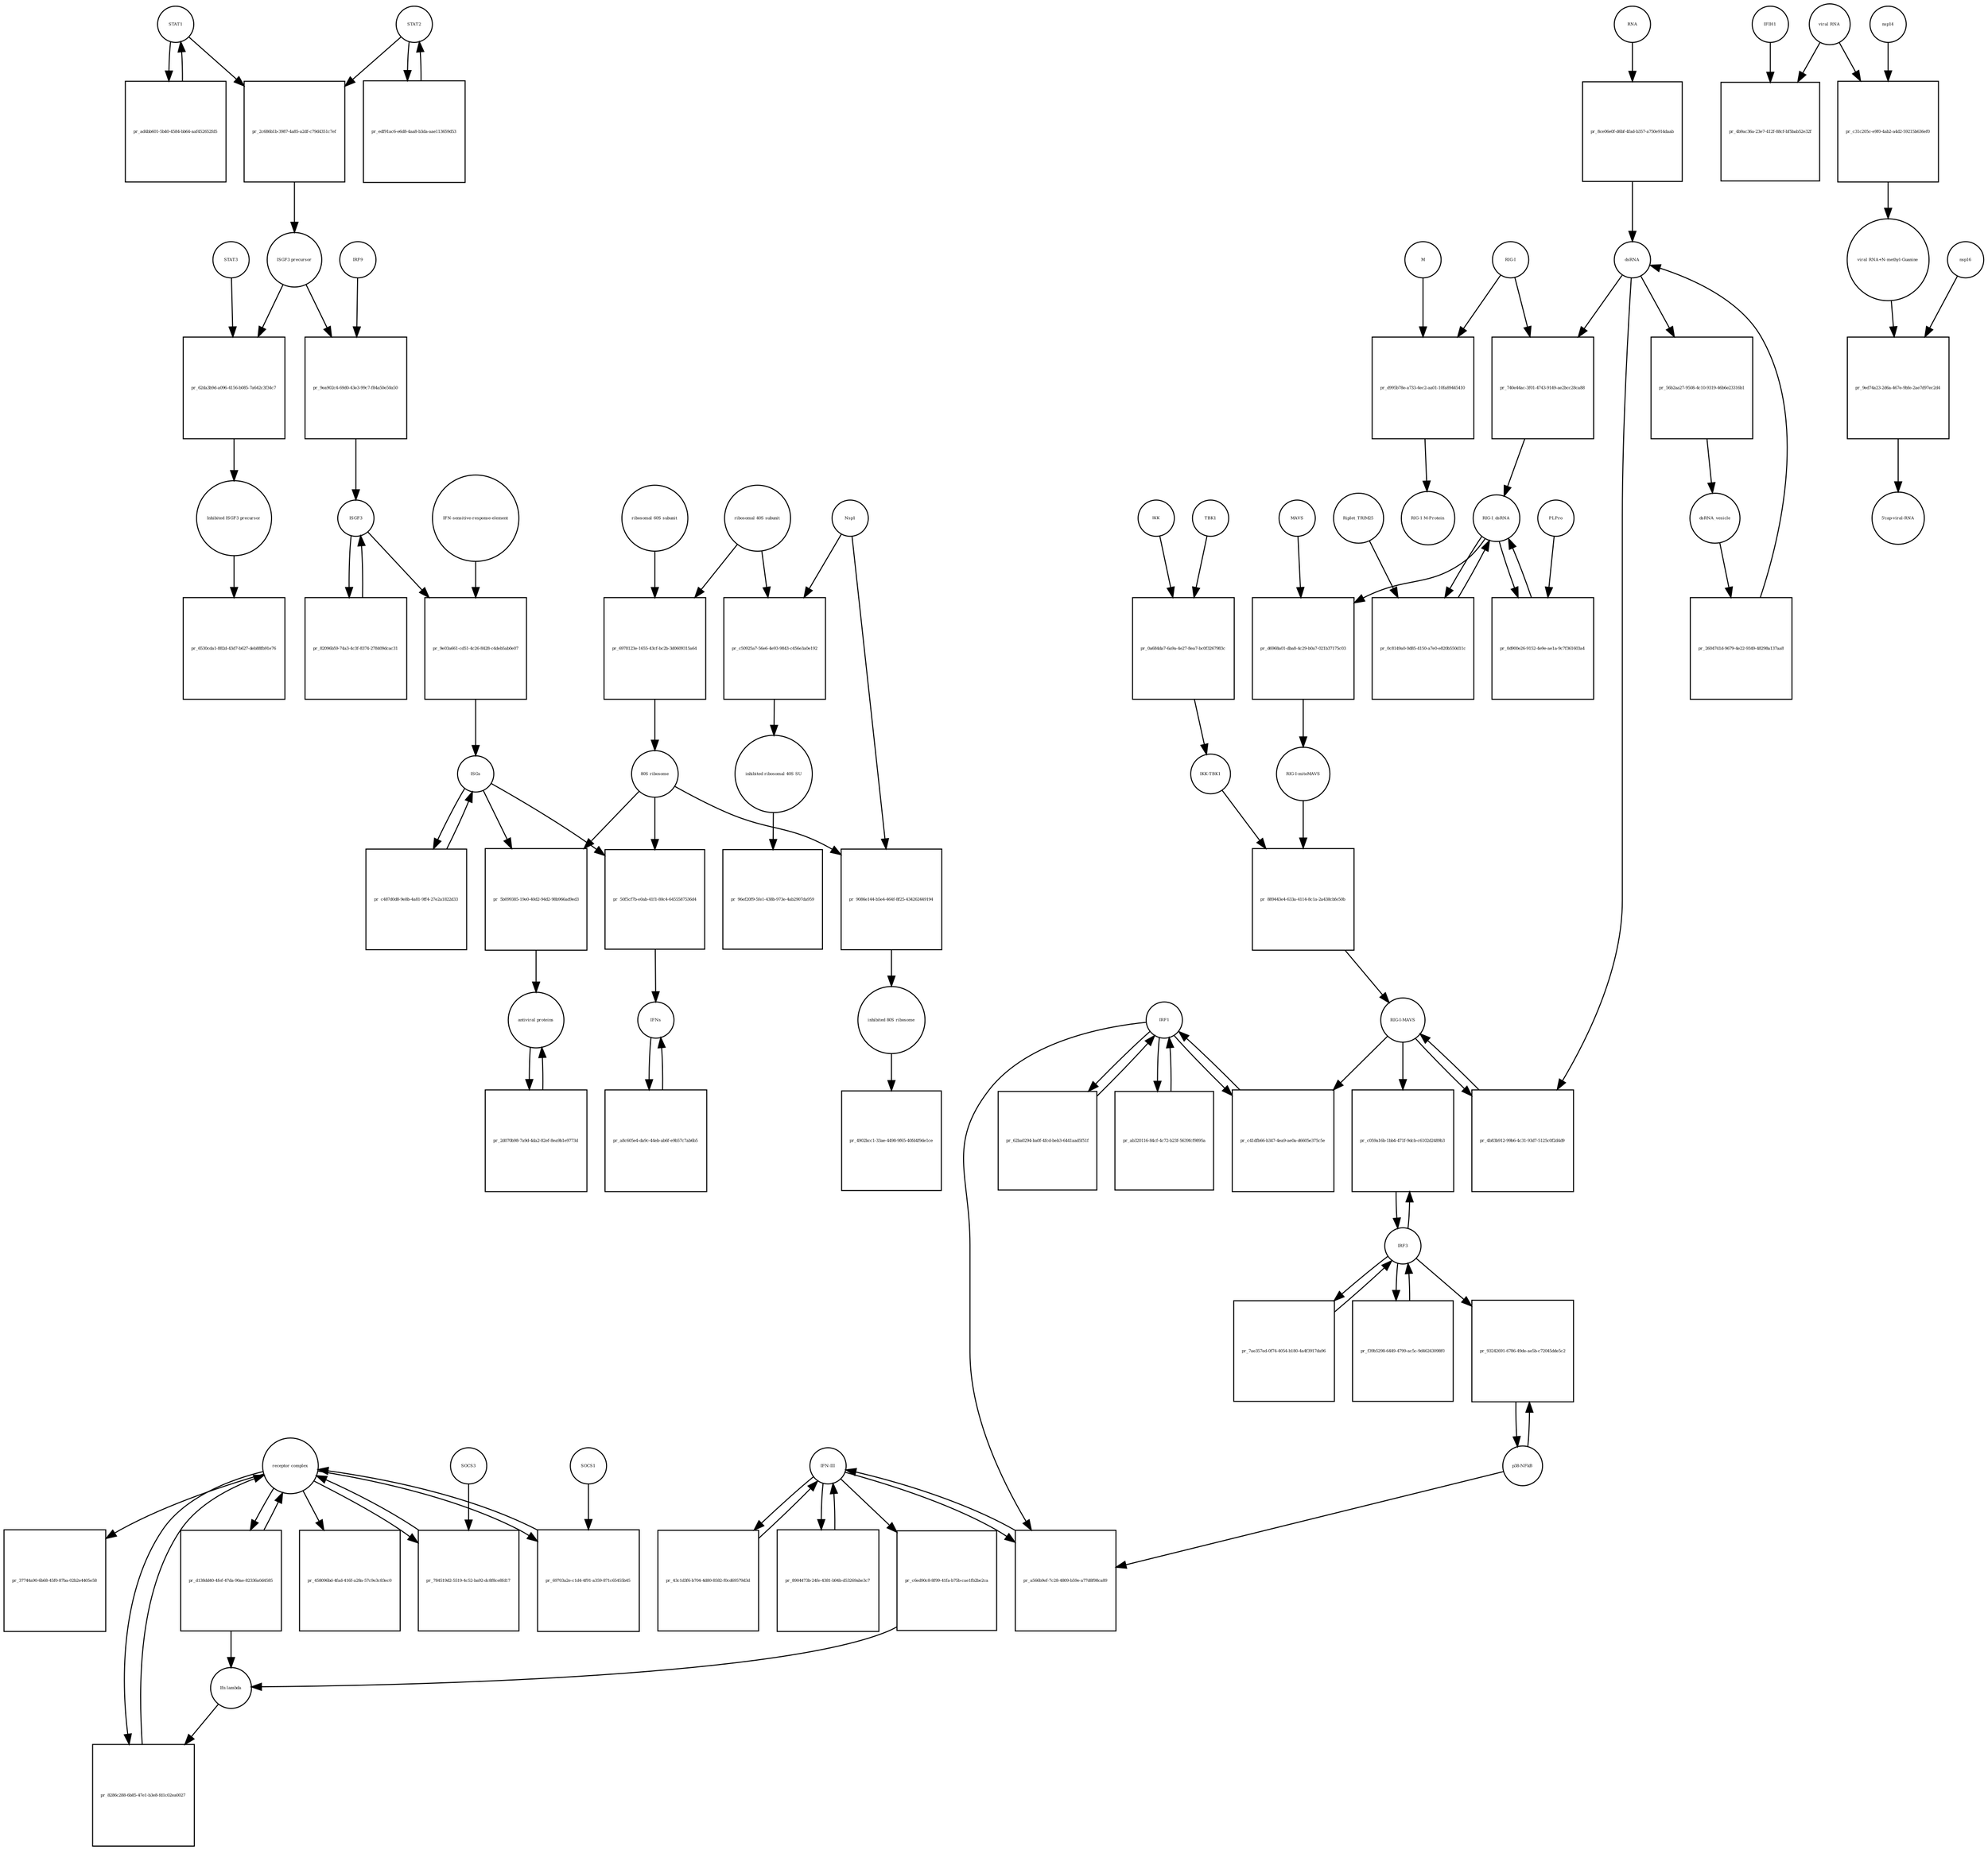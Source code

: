 strict digraph  {
STAT1 [annotation="", bipartite=0, cls=macromolecule, fontsize=4, label=STAT1, shape=circle];
"pr_2c686b1b-3987-4a85-a2df-c79d4351c7ef" [annotation="", bipartite=1, cls=process, fontsize=4, label="pr_2c686b1b-3987-4a85-a2df-c79d4351c7ef", shape=square];
STAT2 [annotation="", bipartite=0, cls=macromolecule, fontsize=4, label=STAT2, shape=circle];
"ISGF3 precursor" [annotation="", bipartite=0, cls=complex, fontsize=4, label="ISGF3 precursor", shape=circle];
"pr_ad4bb601-5b40-4584-bb64-aaf452652fd5" [annotation="", bipartite=1, cls=process, fontsize=4, label="pr_ad4bb601-5b40-4584-bb64-aaf452652fd5", shape=square];
"pr_edf91ac6-e6d8-4aa8-b3da-aae113659d53" [annotation="", bipartite=1, cls=process, fontsize=4, label="pr_edf91ac6-e6d8-4aa8-b3da-aae113659d53", shape=square];
"receptor complex" [annotation="", bipartite=0, cls=complex, fontsize=4, label="receptor complex", shape=circle];
"pr_8286c288-6b85-47e1-b3e8-fd1c02ea0027" [annotation="", bipartite=1, cls=process, fontsize=4, label="pr_8286c288-6b85-47e1-b3e8-fd1c02ea0027", shape=square];
"Ifn lambda" [annotation="", bipartite=0, cls=complex, fontsize=4, label="Ifn lambda", shape=circle];
"IFN-sensitive-response-element" [annotation="", bipartite=0, cls="nucleic acid feature", fontsize=4, label="IFN-sensitive-response-element", shape=circle];
"pr_9e03a661-cd51-4c26-8428-c4deb5ab0e07" [annotation="", bipartite=1, cls=process, fontsize=4, label="pr_9e03a661-cd51-4c26-8428-c4deb5ab0e07", shape=square];
ISGs [annotation="", bipartite=0, cls="nucleic acid feature", fontsize=4, label=ISGs, shape=circle];
ISGF3 [annotation="", bipartite=0, cls=complex, fontsize=4, label=ISGF3, shape=circle];
"pr_50f5cf7b-e0ab-41f1-80c4-6455587536d4" [annotation="", bipartite=1, cls=process, fontsize=4, label="pr_50f5cf7b-e0ab-41f1-80c4-6455587536d4", shape=square];
IFNs [annotation="", bipartite=0, cls=complex, fontsize=4, label=IFNs, shape=circle];
"80S ribosome" [annotation="", bipartite=0, cls=complex, fontsize=4, label="80S ribosome", shape=circle];
"pr_5b099385-19e0-40d2-94d2-98b966ad9ed3" [annotation="", bipartite=1, cls=process, fontsize=4, label="pr_5b099385-19e0-40d2-94d2-98b966ad9ed3", shape=square];
"antiviral proteins" [annotation="", bipartite=0, cls=complex, fontsize=4, label="antiviral proteins", shape=circle];
"pr_82096b59-74a3-4c3f-8374-278409dcac31" [annotation="", bipartite=1, cls=process, fontsize=4, label="pr_82096b59-74a3-4c3f-8374-278409dcac31", shape=square];
"pr_c487d0d8-9e8b-4a81-9ff4-27e2a1822d33" [annotation="", bipartite=1, cls=process, fontsize=4, label="pr_c487d0d8-9e8b-4a81-9ff4-27e2a1822d33", shape=square];
"pr_2d070b98-7a9d-4da2-82ef-8ea9b1e9773d" [annotation="", bipartite=1, cls=process, fontsize=4, label="pr_2d070b98-7a9d-4da2-82ef-8ea9b1e9773d", shape=square];
"viral RNA" [annotation="", bipartite=0, cls="nucleic acid feature", fontsize=4, label="viral RNA", shape=circle];
"pr_4b9ac36a-23e7-412f-88cf-bf5bab52e32f" [annotation="", bipartite=1, cls=process, fontsize=4, label="pr_4b9ac36a-23e7-412f-88cf-bf5bab52e32f", shape=square];
IFIH1 [annotation="", bipartite=0, cls=macromolecule, fontsize=4, label=IFIH1, shape=circle];
"pr_c31c205c-e9f0-4ab2-a4d2-59215b636ef0" [annotation="", bipartite=1, cls=process, fontsize=4, label="pr_c31c205c-e9f0-4ab2-a4d2-59215b636ef0", shape=square];
"viral RNA+N-methyl-Guanine" [annotation="", bipartite=0, cls="nucleic acid feature", fontsize=4, label="viral RNA+N-methyl-Guanine", shape=circle];
nsp14 [annotation=urn_miriam_ncbiprotein_YP_009725309, bipartite=0, cls=macromolecule, fontsize=4, label=nsp14, shape=circle];
"pr_9ed74a23-2d6a-467e-9bfe-2ae7d97ec2d4" [annotation="", bipartite=1, cls=process, fontsize=4, label="pr_9ed74a23-2d6a-467e-9bfe-2ae7d97ec2d4", shape=square];
"5'cap-viral-RNA" [annotation="", bipartite=0, cls="nucleic acid feature", fontsize=4, label="5'cap-viral-RNA", shape=circle];
nsp16 [annotation=urn_miriam_ncbiprotein_YP_009725311, bipartite=0, cls=macromolecule, fontsize=4, label=nsp16, shape=circle];
IKK [annotation="urn_miriam_uniprot_O14920|urn_miriam_uniprot_O15111", bipartite=0, cls=macromolecule, fontsize=4, label=IKK, shape=circle];
"pr_0a684da7-6a9a-4e27-8ea7-bc0f3267983c" [annotation="", bipartite=1, cls=process, fontsize=4, label="pr_0a684da7-6a9a-4e27-8ea7-bc0f3267983c", shape=square];
TBK1 [annotation=urn_miriam_uniprot_Q9UHD2, bipartite=0, cls=macromolecule, fontsize=4, label=TBK1, shape=circle];
"IKK-TBK1" [annotation="", bipartite=0, cls=complex, fontsize=4, label="IKK-TBK1", shape=circle];
IRF1 [annotation="", bipartite=0, cls=macromolecule, fontsize=4, label=IRF1, shape=circle];
"pr_c41dfb66-b347-4ea9-ae0a-d6605e375c5e" [annotation="", bipartite=1, cls=process, fontsize=4, label="pr_c41dfb66-b347-4ea9-ae0a-d6605e375c5e", shape=square];
"RIG-I-MAVS" [annotation="", bipartite=0, cls=complex, fontsize=4, label="RIG-I-MAVS", shape=circle];
"IFN-III" [annotation="", bipartite=0, cls=macromolecule, fontsize=4, label="IFN-III", shape=circle];
"pr_43c1d3f6-b704-4d80-8582-f0cd69579d3d" [annotation="", bipartite=1, cls=process, fontsize=4, label="pr_43c1d3f6-b704-4d80-8582-f0cd69579d3d", shape=square];
"pr_8904473b-24fe-4381-b94b-d53269abe3c7" [annotation="", bipartite=1, cls=process, fontsize=4, label="pr_8904473b-24fe-4381-b94b-d53269abe3c7", shape=square];
"pr_a566b9ef-7c28-4809-b59e-a77d8f98ca89" [annotation="", bipartite=1, cls=process, fontsize=4, label="pr_a566b9ef-7c28-4809-b59e-a77d8f98ca89", shape=square];
"p38-NFkB" [annotation="", bipartite=0, cls=complex, fontsize=4, label="p38-NFkB", shape=circle];
"pr_c6ed90c8-8f99-41fa-b75b-cae1fb2be2ca" [annotation="", bipartite=1, cls=process, fontsize=4, label="pr_c6ed90c8-8f99-41fa-b75b-cae1fb2be2ca", shape=square];
"RIG-I" [annotation=urn_miriam_uniprot_O95786, bipartite=0, cls=macromolecule, fontsize=4, label="RIG-I", shape=circle];
"pr_740e44ac-3f01-4743-9149-ae2bcc28ca88" [annotation="", bipartite=1, cls=process, fontsize=4, label="pr_740e44ac-3f01-4743-9149-ae2bcc28ca88", shape=square];
"RIG-I_dsRNA" [annotation="", bipartite=0, cls=complex, fontsize=4, label="RIG-I_dsRNA", shape=circle];
dsRNA [annotation="", bipartite=0, cls="nucleic acid feature", fontsize=4, label=dsRNA, shape=circle];
"RIG-I-mitoMAVS" [annotation="", bipartite=0, cls=complex, fontsize=4, label="RIG-I-mitoMAVS", shape=circle];
"pr_889443e4-633a-4114-8c1a-2a438cbfe50b" [annotation="", bipartite=1, cls=process, fontsize=4, label="pr_889443e4-633a-4114-8c1a-2a438cbfe50b", shape=square];
"pr_56b2aa27-9508-4c10-9319-46b6e23316b1" [annotation="", bipartite=1, cls=process, fontsize=4, label="pr_56b2aa27-9508-4c10-9319-46b6e23316b1", shape=square];
dsRNA_vesicle [annotation="", bipartite=0, cls="nucleic acid feature", fontsize=4, label=dsRNA_vesicle, shape=circle];
"pr_2604741d-9679-4e22-9349-48298a137aa8" [annotation="", bipartite=1, cls=process, fontsize=4, label="pr_2604741d-9679-4e22-9349-48298a137aa8", shape=square];
"pr_62ba0294-ba0f-4fcd-beb3-6441aad5f51f" [annotation="", bipartite=1, cls=process, fontsize=4, label="pr_62ba0294-ba0f-4fcd-beb3-6441aad5f51f", shape=square];
"pr_ab320116-84cf-4c72-b23f-5639fcf9895a" [annotation="", bipartite=1, cls=process, fontsize=4, label="pr_ab320116-84cf-4c72-b23f-5639fcf9895a", shape=square];
RNA [annotation="", bipartite=0, cls="nucleic acid feature", fontsize=4, label=RNA, shape=circle];
"pr_8ce06e0f-d6bf-4fad-b357-a750e914daab" [annotation="", bipartite=1, cls=process, fontsize=4, label="pr_8ce06e0f-d6bf-4fad-b357-a750e914daab", shape=square];
"ribosomal 60S subunit" [annotation="", bipartite=0, cls=complex, fontsize=4, label="ribosomal 60S subunit", shape=circle];
"pr_6978123e-1655-43cf-bc2b-3d0609315a64" [annotation="", bipartite=1, cls=process, fontsize=4, label="pr_6978123e-1655-43cf-bc2b-3d0609315a64", shape=square];
"ribosomal 40S subunit" [annotation="", bipartite=0, cls=complex, fontsize=4, label="ribosomal 40S subunit", shape=circle];
"pr_c50925a7-56e6-4e93-9843-c456e3a0e192" [annotation="", bipartite=1, cls=process, fontsize=4, label="pr_c50925a7-56e6-4e93-9843-c456e3a0e192", shape=square];
Nsp1 [annotation="urn_miriam_ncbiprotein_YP_009725297|urn_miriam_uniprot_P0C6X7", bipartite=0, cls=macromolecule, fontsize=4, label=Nsp1, shape=circle];
"inhibited ribosomal 40S SU" [annotation="urn_miriam_doi_10.1101%2F2020.05.18.102467", bipartite=0, cls=complex, fontsize=4, label="inhibited ribosomal 40S SU", shape=circle];
"pr_9086e144-b5e4-464f-8f25-434262449194" [annotation="", bipartite=1, cls=process, fontsize=4, label="pr_9086e144-b5e4-464f-8f25-434262449194", shape=square];
"inhibited 80S ribosome" [annotation="", bipartite=0, cls=complex, fontsize=4, label="inhibited 80S ribosome", shape=circle];
"pr_62da3b9d-a096-4156-b085-7a642c3f34c7" [annotation="", bipartite=1, cls=process, fontsize=4, label="pr_62da3b9d-a096-4156-b085-7a642c3f34c7", shape=square];
STAT3 [annotation="", bipartite=0, cls=macromolecule, fontsize=4, label=STAT3, shape=circle];
"Inhibited ISGF3 precursor" [annotation="", bipartite=0, cls=complex, fontsize=4, label="Inhibited ISGF3 precursor", shape=circle];
"pr_a8c605e4-da9c-44eb-ab6f-e9b57c7ab6b5" [annotation="", bipartite=1, cls=process, fontsize=4, label="pr_a8c605e4-da9c-44eb-ab6f-e9b57c7ab6b5", shape=square];
"pr_784519d2-5519-4c52-ba92-dc8f8ce8fd17" [annotation="", bipartite=1, cls=process, fontsize=4, label="pr_784519d2-5519-4c52-ba92-dc8f8ce8fd17", shape=square];
SOCS3 [annotation="", bipartite=0, cls=macromolecule, fontsize=4, label=SOCS3, shape=circle];
"pr_69703a2e-c1d4-4f91-a359-871c65455b45" [annotation="", bipartite=1, cls=process, fontsize=4, label="pr_69703a2e-c1d4-4f91-a359-871c65455b45", shape=square];
SOCS1 [annotation="", bipartite=0, cls=macromolecule, fontsize=4, label=SOCS1, shape=circle];
"pr_6530cda1-882d-43d7-b627-deb88fb91e76" [annotation="", bipartite=1, cls=process, fontsize=4, label="pr_6530cda1-882d-43d7-b627-deb88fb91e76", shape=square];
"pr_458096bd-4fad-416f-a28a-57c9e3c83ec0" [annotation="", bipartite=1, cls=process, fontsize=4, label="pr_458096bd-4fad-416f-a28a-57c9e3c83ec0", shape=square];
"pr_37744a90-6b68-45f0-87ba-02b2e4405e58" [annotation="", bipartite=1, cls=process, fontsize=4, label="pr_37744a90-6b68-45f0-87ba-02b2e4405e58", shape=square];
"pr_4902bcc1-33ae-4498-9f65-40fd4f9de1ce" [annotation="", bipartite=1, cls=process, fontsize=4, label="pr_4902bcc1-33ae-4498-9f65-40fd4f9de1ce", shape=square];
"pr_96ef20f9-5fe1-438b-973e-4ab2907da959" [annotation="", bipartite=1, cls=process, fontsize=4, label="pr_96ef20f9-5fe1-438b-973e-4ab2907da959", shape=square];
"pr_d138dd40-4fef-47da-90ae-82336a0d4585" [annotation="", bipartite=1, cls=process, fontsize=4, label="pr_d138dd40-4fef-47da-90ae-82336a0d4585", shape=square];
M [annotation=urn_miriam_uniprot_P0DTC5, bipartite=0, cls=macromolecule, fontsize=4, label=M, shape=circle];
"pr_d995b78e-a733-4ec2-aa01-10fa89445410" [annotation="", bipartite=1, cls=process, fontsize=4, label="pr_d995b78e-a733-4ec2-aa01-10fa89445410", shape=square];
"RIG-1 M-Protein" [annotation="", bipartite=0, cls=complex, fontsize=4, label="RIG-1 M-Protein", shape=circle];
"pr_d6968a01-dba8-4c29-b0a7-021b37175c03" [annotation="", bipartite=1, cls=process, fontsize=4, label="pr_d6968a01-dba8-4c29-b0a7-021b37175c03", shape=square];
MAVS [annotation=urn_miriam_uniprot_Q7Z434, bipartite=0, cls=macromolecule, fontsize=4, label=MAVS, shape=circle];
"pr_0c8149a0-0d85-4150-a7e0-e820b550d11c" [annotation="", bipartite=1, cls=process, fontsize=4, label="pr_0c8149a0-0d85-4150-a7e0-e820b550d11c", shape=square];
Riplet_TRIM25 [annotation="", bipartite=0, cls=complex, fontsize=4, label=Riplet_TRIM25, shape=circle];
"pr_0d900e26-9152-4e9e-ae1a-9c7f361603a4" [annotation="", bipartite=1, cls=process, fontsize=4, label="pr_0d900e26-9152-4e9e-ae1a-9c7f361603a4", shape=square];
PLPro [annotation="urn_miriam_uniprot_P0C6X7|urn_miriam_uniprot_P0C6U8", bipartite=0, cls=macromolecule, fontsize=4, label=PLPro, shape=circle];
IRF3 [annotation=urn_miriam_uniprot_Q14653, bipartite=0, cls=macromolecule, fontsize=4, label=IRF3, shape=circle];
"pr_c059a16b-1bb4-471f-9dcb-c6102d2489b3" [annotation="", bipartite=1, cls=process, fontsize=4, label="pr_c059a16b-1bb4-471f-9dcb-c6102d2489b3", shape=square];
"pr_7ae357ed-0f74-4054-b180-4a4f3917da96" [annotation="", bipartite=1, cls=process, fontsize=4, label="pr_7ae357ed-0f74-4054-b180-4a4f3917da96", shape=square];
"pr_f39b5298-6449-4799-ac5c-9d46243098f0" [annotation="", bipartite=1, cls=process, fontsize=4, label="pr_f39b5298-6449-4799-ac5c-9d46243098f0", shape=square];
"pr_4b83b912-99b6-4c31-93d7-5125c0f2d4d9" [annotation="", bipartite=1, cls=process, fontsize=4, label="pr_4b83b912-99b6-4c31-93d7-5125c0f2d4d9", shape=square];
"pr_93242691-6786-49de-ae5b-c72045dde5c2" [annotation="", bipartite=1, cls=process, fontsize=4, label="pr_93242691-6786-49de-ae5b-c72045dde5c2", shape=square];
"pr_9ea902c4-69d0-43e3-99c7-f84a50e50a50" [annotation="", bipartite=1, cls=process, fontsize=4, label="pr_9ea902c4-69d0-43e3-99c7-f84a50e50a50", shape=square];
IRF9 [annotation="", bipartite=0, cls=macromolecule, fontsize=4, label=IRF9, shape=circle];
STAT1 -> "pr_2c686b1b-3987-4a85-a2df-c79d4351c7ef"  [annotation="", interaction_type=consumption];
STAT1 -> "pr_ad4bb601-5b40-4584-bb64-aaf452652fd5"  [annotation="", interaction_type=consumption];
"pr_2c686b1b-3987-4a85-a2df-c79d4351c7ef" -> "ISGF3 precursor"  [annotation="", interaction_type=production];
STAT2 -> "pr_2c686b1b-3987-4a85-a2df-c79d4351c7ef"  [annotation="", interaction_type=consumption];
STAT2 -> "pr_edf91ac6-e6d8-4aa8-b3da-aae113659d53"  [annotation="", interaction_type=consumption];
"ISGF3 precursor" -> "pr_62da3b9d-a096-4156-b085-7a642c3f34c7"  [annotation="", interaction_type=consumption];
"ISGF3 precursor" -> "pr_9ea902c4-69d0-43e3-99c7-f84a50e50a50"  [annotation="", interaction_type=consumption];
"pr_ad4bb601-5b40-4584-bb64-aaf452652fd5" -> STAT1  [annotation="", interaction_type=production];
"pr_edf91ac6-e6d8-4aa8-b3da-aae113659d53" -> STAT2  [annotation="", interaction_type=production];
"receptor complex" -> "pr_8286c288-6b85-47e1-b3e8-fd1c02ea0027"  [annotation="", interaction_type=consumption];
"receptor complex" -> "pr_784519d2-5519-4c52-ba92-dc8f8ce8fd17"  [annotation="", interaction_type=consumption];
"receptor complex" -> "pr_69703a2e-c1d4-4f91-a359-871c65455b45"  [annotation="", interaction_type=consumption];
"receptor complex" -> "pr_458096bd-4fad-416f-a28a-57c9e3c83ec0"  [annotation="", interaction_type=consumption];
"receptor complex" -> "pr_37744a90-6b68-45f0-87ba-02b2e4405e58"  [annotation="", interaction_type=consumption];
"receptor complex" -> "pr_d138dd40-4fef-47da-90ae-82336a0d4585"  [annotation="", interaction_type=consumption];
"pr_8286c288-6b85-47e1-b3e8-fd1c02ea0027" -> "receptor complex"  [annotation="", interaction_type=production];
"Ifn lambda" -> "pr_8286c288-6b85-47e1-b3e8-fd1c02ea0027"  [annotation="urn_miriam_doi_10.3791%2F53575", interaction_type=stimulation];
"IFN-sensitive-response-element" -> "pr_9e03a661-cd51-4c26-8428-c4deb5ab0e07"  [annotation="", interaction_type=consumption];
"pr_9e03a661-cd51-4c26-8428-c4deb5ab0e07" -> ISGs  [annotation="", interaction_type=production];
ISGs -> "pr_50f5cf7b-e0ab-41f1-80c4-6455587536d4"  [annotation="", interaction_type=consumption];
ISGs -> "pr_5b099385-19e0-40d2-94d2-98b966ad9ed3"  [annotation="", interaction_type=consumption];
ISGs -> "pr_c487d0d8-9e8b-4a81-9ff4-27e2a1822d33"  [annotation="", interaction_type=consumption];
ISGF3 -> "pr_9e03a661-cd51-4c26-8428-c4deb5ab0e07"  [annotation=urn_miriam_pubmed_30936491, interaction_type="necessary stimulation"];
ISGF3 -> "pr_82096b59-74a3-4c3f-8374-278409dcac31"  [annotation="", interaction_type=consumption];
"pr_50f5cf7b-e0ab-41f1-80c4-6455587536d4" -> IFNs  [annotation="", interaction_type=production];
IFNs -> "pr_a8c605e4-da9c-44eb-ab6f-e9b57c7ab6b5"  [annotation="", interaction_type=consumption];
"80S ribosome" -> "pr_50f5cf7b-e0ab-41f1-80c4-6455587536d4"  [annotation=urn_miriam_pubmed_30936491, interaction_type=catalysis];
"80S ribosome" -> "pr_5b099385-19e0-40d2-94d2-98b966ad9ed3"  [annotation=urn_miriam_pubmed_30936491, interaction_type=catalysis];
"80S ribosome" -> "pr_9086e144-b5e4-464f-8f25-434262449194"  [annotation="", interaction_type=consumption];
"pr_5b099385-19e0-40d2-94d2-98b966ad9ed3" -> "antiviral proteins"  [annotation="", interaction_type=production];
"antiviral proteins" -> "pr_2d070b98-7a9d-4da2-82ef-8ea9b1e9773d"  [annotation="", interaction_type=consumption];
"pr_82096b59-74a3-4c3f-8374-278409dcac31" -> ISGF3  [annotation="", interaction_type=production];
"pr_c487d0d8-9e8b-4a81-9ff4-27e2a1822d33" -> ISGs  [annotation="", interaction_type=production];
"pr_2d070b98-7a9d-4da2-82ef-8ea9b1e9773d" -> "antiviral proteins"  [annotation="", interaction_type=production];
"viral RNA" -> "pr_4b9ac36a-23e7-412f-88cf-bf5bab52e32f"  [annotation="", interaction_type=consumption];
"viral RNA" -> "pr_c31c205c-e9f0-4ab2-a4d2-59215b636ef0"  [annotation="", interaction_type=consumption];
IFIH1 -> "pr_4b9ac36a-23e7-412f-88cf-bf5bab52e32f"  [annotation="urn_miriam_doi_10.1016%2Fj.chom.2020.05.008", interaction_type=catalysis];
"pr_c31c205c-e9f0-4ab2-a4d2-59215b636ef0" -> "viral RNA+N-methyl-Guanine"  [annotation="", interaction_type=production];
"viral RNA+N-methyl-Guanine" -> "pr_9ed74a23-2d6a-467e-9bfe-2ae7d97ec2d4"  [annotation="", interaction_type=consumption];
nsp14 -> "pr_c31c205c-e9f0-4ab2-a4d2-59215b636ef0"  [annotation="urn_miriam_doi_10.1016%2Fj.chom.2020.05.008", interaction_type=catalysis];
"pr_9ed74a23-2d6a-467e-9bfe-2ae7d97ec2d4" -> "5'cap-viral-RNA"  [annotation="", interaction_type=production];
nsp16 -> "pr_9ed74a23-2d6a-467e-9bfe-2ae7d97ec2d4"  [annotation="urn_miriam_doi_10.1016%2Fj.chom.2020.05.008", interaction_type=catalysis];
IKK -> "pr_0a684da7-6a9a-4e27-8ea7-bc0f3267983c"  [annotation="", interaction_type=consumption];
"pr_0a684da7-6a9a-4e27-8ea7-bc0f3267983c" -> "IKK-TBK1"  [annotation="", interaction_type=production];
TBK1 -> "pr_0a684da7-6a9a-4e27-8ea7-bc0f3267983c"  [annotation="", interaction_type=consumption];
"IKK-TBK1" -> "pr_889443e4-633a-4114-8c1a-2a438cbfe50b"  [annotation="", interaction_type=consumption];
IRF1 -> "pr_c41dfb66-b347-4ea9-ae0a-d6605e375c5e"  [annotation="", interaction_type=consumption];
IRF1 -> "pr_a566b9ef-7c28-4809-b59e-a77d8f98ca89"  [annotation="", interaction_type=stimulation];
IRF1 -> "pr_62ba0294-ba0f-4fcd-beb3-6441aad5f51f"  [annotation="", interaction_type=consumption];
IRF1 -> "pr_ab320116-84cf-4c72-b23f-5639fcf9895a"  [annotation="", interaction_type=consumption];
"pr_c41dfb66-b347-4ea9-ae0a-d6605e375c5e" -> IRF1  [annotation="", interaction_type=production];
"RIG-I-MAVS" -> "pr_c41dfb66-b347-4ea9-ae0a-d6605e375c5e"  [annotation=urn_miriam_pubmed_25045870, interaction_type=catalysis];
"RIG-I-MAVS" -> "pr_c059a16b-1bb4-471f-9dcb-c6102d2489b3"  [annotation=urn_miriam_pubmed_25636800, interaction_type=stimulation];
"RIG-I-MAVS" -> "pr_4b83b912-99b6-4c31-93d7-5125c0f2d4d9"  [annotation="", interaction_type=consumption];
"IFN-III" -> "pr_43c1d3f6-b704-4d80-8582-f0cd69579d3d"  [annotation="", interaction_type=consumption];
"IFN-III" -> "pr_8904473b-24fe-4381-b94b-d53269abe3c7"  [annotation="", interaction_type=consumption];
"IFN-III" -> "pr_a566b9ef-7c28-4809-b59e-a77d8f98ca89"  [annotation="", interaction_type=consumption];
"IFN-III" -> "pr_c6ed90c8-8f99-41fa-b75b-cae1fb2be2ca"  [annotation="", interaction_type=consumption];
"pr_43c1d3f6-b704-4d80-8582-f0cd69579d3d" -> "IFN-III"  [annotation="", interaction_type=production];
"pr_8904473b-24fe-4381-b94b-d53269abe3c7" -> "IFN-III"  [annotation="", interaction_type=production];
"pr_a566b9ef-7c28-4809-b59e-a77d8f98ca89" -> "IFN-III"  [annotation="", interaction_type=production];
"p38-NFkB" -> "pr_a566b9ef-7c28-4809-b59e-a77d8f98ca89"  [annotation="", interaction_type=stimulation];
"p38-NFkB" -> "pr_93242691-6786-49de-ae5b-c72045dde5c2"  [annotation="", interaction_type=consumption];
"pr_c6ed90c8-8f99-41fa-b75b-cae1fb2be2ca" -> "Ifn lambda"  [annotation="", interaction_type=production];
"RIG-I" -> "pr_740e44ac-3f01-4743-9149-ae2bcc28ca88"  [annotation="", interaction_type=consumption];
"RIG-I" -> "pr_d995b78e-a733-4ec2-aa01-10fa89445410"  [annotation="", interaction_type=consumption];
"pr_740e44ac-3f01-4743-9149-ae2bcc28ca88" -> "RIG-I_dsRNA"  [annotation="", interaction_type=production];
"RIG-I_dsRNA" -> "pr_d6968a01-dba8-4c29-b0a7-021b37175c03"  [annotation="", interaction_type=consumption];
"RIG-I_dsRNA" -> "pr_0c8149a0-0d85-4150-a7e0-e820b550d11c"  [annotation="", interaction_type=consumption];
"RIG-I_dsRNA" -> "pr_0d900e26-9152-4e9e-ae1a-9c7f361603a4"  [annotation="", interaction_type=consumption];
dsRNA -> "pr_740e44ac-3f01-4743-9149-ae2bcc28ca88"  [annotation=urn_miriam_pubmed_25045870, interaction_type="necessary stimulation"];
dsRNA -> "pr_56b2aa27-9508-4c10-9319-46b6e23316b1"  [annotation="", interaction_type=consumption];
dsRNA -> "pr_4b83b912-99b6-4c31-93d7-5125c0f2d4d9"  [annotation=urn_miriam_pubmed_25636800, interaction_type="necessary stimulation"];
"RIG-I-mitoMAVS" -> "pr_889443e4-633a-4114-8c1a-2a438cbfe50b"  [annotation="", interaction_type=consumption];
"pr_889443e4-633a-4114-8c1a-2a438cbfe50b" -> "RIG-I-MAVS"  [annotation="", interaction_type=production];
"pr_56b2aa27-9508-4c10-9319-46b6e23316b1" -> dsRNA_vesicle  [annotation="", interaction_type=production];
dsRNA_vesicle -> "pr_2604741d-9679-4e22-9349-48298a137aa8"  [annotation="", interaction_type=consumption];
"pr_2604741d-9679-4e22-9349-48298a137aa8" -> dsRNA  [annotation="", interaction_type=production];
"pr_62ba0294-ba0f-4fcd-beb3-6441aad5f51f" -> IRF1  [annotation="", interaction_type=production];
"pr_ab320116-84cf-4c72-b23f-5639fcf9895a" -> IRF1  [annotation="", interaction_type=production];
RNA -> "pr_8ce06e0f-d6bf-4fad-b357-a750e914daab"  [annotation="", interaction_type=consumption];
"pr_8ce06e0f-d6bf-4fad-b357-a750e914daab" -> dsRNA  [annotation="", interaction_type=production];
"ribosomal 60S subunit" -> "pr_6978123e-1655-43cf-bc2b-3d0609315a64"  [annotation="", interaction_type=consumption];
"pr_6978123e-1655-43cf-bc2b-3d0609315a64" -> "80S ribosome"  [annotation="", interaction_type=production];
"ribosomal 40S subunit" -> "pr_6978123e-1655-43cf-bc2b-3d0609315a64"  [annotation="", interaction_type=consumption];
"ribosomal 40S subunit" -> "pr_c50925a7-56e6-4e93-9843-c456e3a0e192"  [annotation="", interaction_type=consumption];
"pr_c50925a7-56e6-4e93-9843-c456e3a0e192" -> "inhibited ribosomal 40S SU"  [annotation="", interaction_type=production];
Nsp1 -> "pr_c50925a7-56e6-4e93-9843-c456e3a0e192"  [annotation="", interaction_type=consumption];
Nsp1 -> "pr_9086e144-b5e4-464f-8f25-434262449194"  [annotation="", interaction_type=consumption];
"inhibited ribosomal 40S SU" -> "pr_96ef20f9-5fe1-438b-973e-4ab2907da959"  [annotation="", interaction_type=consumption];
"pr_9086e144-b5e4-464f-8f25-434262449194" -> "inhibited 80S ribosome"  [annotation="", interaction_type=production];
"inhibited 80S ribosome" -> "pr_4902bcc1-33ae-4498-9f65-40fd4f9de1ce"  [annotation="", interaction_type=consumption];
"pr_62da3b9d-a096-4156-b085-7a642c3f34c7" -> "Inhibited ISGF3 precursor"  [annotation="", interaction_type=production];
STAT3 -> "pr_62da3b9d-a096-4156-b085-7a642c3f34c7"  [annotation="", interaction_type=consumption];
"Inhibited ISGF3 precursor" -> "pr_6530cda1-882d-43d7-b627-deb88fb91e76"  [annotation="", interaction_type=consumption];
"pr_a8c605e4-da9c-44eb-ab6f-e9b57c7ab6b5" -> IFNs  [annotation="", interaction_type=production];
"pr_784519d2-5519-4c52-ba92-dc8f8ce8fd17" -> "receptor complex"  [annotation="", interaction_type=production];
SOCS3 -> "pr_784519d2-5519-4c52-ba92-dc8f8ce8fd17"  [annotation="", interaction_type=consumption];
"pr_69703a2e-c1d4-4f91-a359-871c65455b45" -> "receptor complex"  [annotation="", interaction_type=production];
SOCS1 -> "pr_69703a2e-c1d4-4f91-a359-871c65455b45"  [annotation="", interaction_type=consumption];
"pr_d138dd40-4fef-47da-90ae-82336a0d4585" -> "Ifn lambda"  [annotation="", interaction_type=production];
"pr_d138dd40-4fef-47da-90ae-82336a0d4585" -> "receptor complex"  [annotation="", interaction_type=production];
M -> "pr_d995b78e-a733-4ec2-aa01-10fa89445410"  [annotation="", interaction_type=consumption];
"pr_d995b78e-a733-4ec2-aa01-10fa89445410" -> "RIG-1 M-Protein"  [annotation="", interaction_type=production];
"pr_d6968a01-dba8-4c29-b0a7-021b37175c03" -> "RIG-I-mitoMAVS"  [annotation="", interaction_type=production];
MAVS -> "pr_d6968a01-dba8-4c29-b0a7-021b37175c03"  [annotation="", interaction_type=consumption];
"pr_0c8149a0-0d85-4150-a7e0-e820b550d11c" -> "RIG-I_dsRNA"  [annotation="", interaction_type=production];
Riplet_TRIM25 -> "pr_0c8149a0-0d85-4150-a7e0-e820b550d11c"  [annotation=urn_miriam_pubmed_22390971, interaction_type=catalysis];
"pr_0d900e26-9152-4e9e-ae1a-9c7f361603a4" -> "RIG-I_dsRNA"  [annotation="", interaction_type=production];
PLPro -> "pr_0d900e26-9152-4e9e-ae1a-9c7f361603a4"  [annotation=urn_miriam_pubmed_25554382, interaction_type=catalysis];
IRF3 -> "pr_c059a16b-1bb4-471f-9dcb-c6102d2489b3"  [annotation="", interaction_type=consumption];
IRF3 -> "pr_7ae357ed-0f74-4054-b180-4a4f3917da96"  [annotation="", interaction_type=consumption];
IRF3 -> "pr_f39b5298-6449-4799-ac5c-9d46243098f0"  [annotation="", interaction_type=consumption];
IRF3 -> "pr_93242691-6786-49de-ae5b-c72045dde5c2"  [annotation="", interaction_type=consumption];
"pr_c059a16b-1bb4-471f-9dcb-c6102d2489b3" -> IRF3  [annotation="", interaction_type=production];
"pr_7ae357ed-0f74-4054-b180-4a4f3917da96" -> IRF3  [annotation="", interaction_type=production];
"pr_f39b5298-6449-4799-ac5c-9d46243098f0" -> IRF3  [annotation="", interaction_type=production];
"pr_4b83b912-99b6-4c31-93d7-5125c0f2d4d9" -> "RIG-I-MAVS"  [annotation="", interaction_type=production];
"pr_93242691-6786-49de-ae5b-c72045dde5c2" -> "p38-NFkB"  [annotation="", interaction_type=production];
"pr_9ea902c4-69d0-43e3-99c7-f84a50e50a50" -> ISGF3  [annotation="", interaction_type=production];
IRF9 -> "pr_9ea902c4-69d0-43e3-99c7-f84a50e50a50"  [annotation="", interaction_type=consumption];
}
